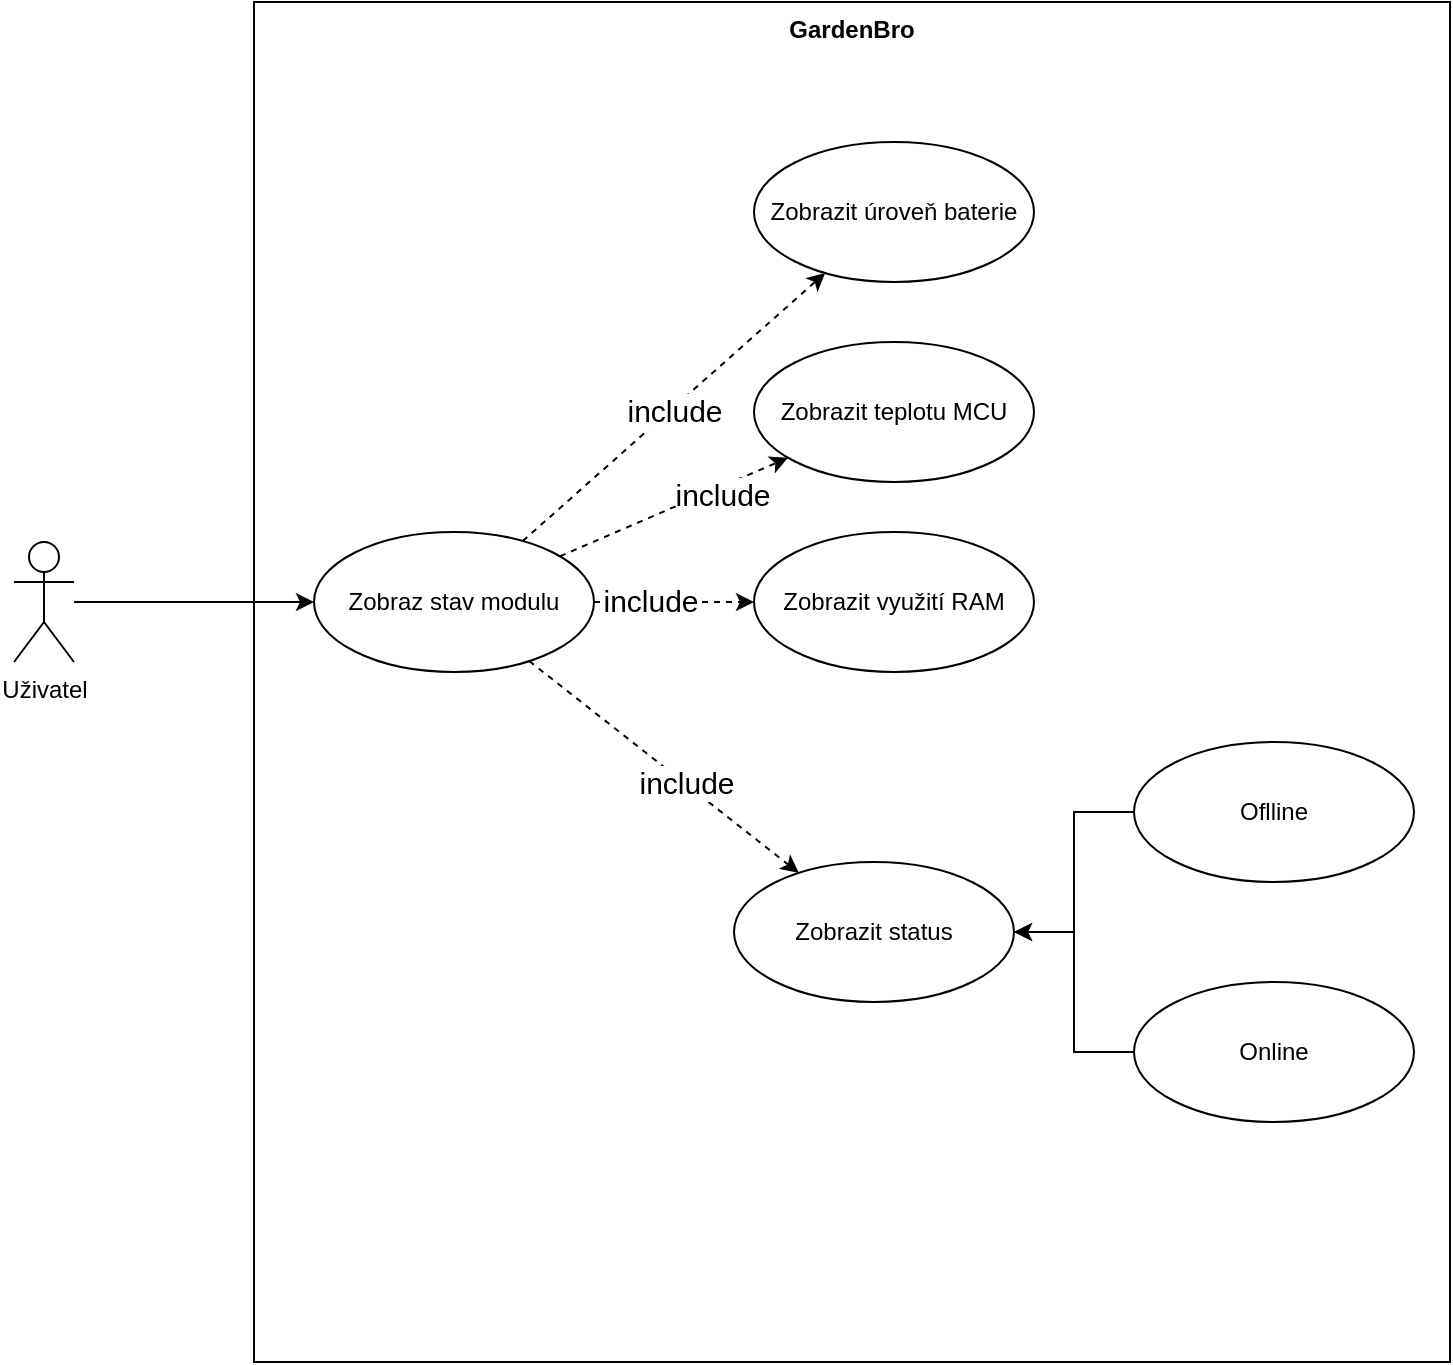 <mxfile version="24.7.17">
  <diagram name="Page-1" id="bgxP59SW5agiYvhQGDnE">
    <mxGraphModel dx="2074" dy="1204" grid="1" gridSize="10" guides="1" tooltips="1" connect="1" arrows="1" fold="1" page="1" pageScale="1" pageWidth="1654" pageHeight="2336" math="0" shadow="0">
      <root>
        <mxCell id="0" />
        <mxCell id="1" parent="0" />
        <mxCell id="51v1ExtPugpd9VBlAxx2-1" value="GardenBro" style="shape=rect;html=1;verticalAlign=top;fontStyle=1;whiteSpace=wrap;align=center;" vertex="1" parent="1">
          <mxGeometry x="490" y="250" width="598" height="680" as="geometry" />
        </mxCell>
        <mxCell id="51v1ExtPugpd9VBlAxx2-4" style="edgeStyle=orthogonalEdgeStyle;rounded=0;orthogonalLoop=1;jettySize=auto;html=1;" edge="1" parent="1" source="51v1ExtPugpd9VBlAxx2-2" target="51v1ExtPugpd9VBlAxx2-3">
          <mxGeometry relative="1" as="geometry" />
        </mxCell>
        <mxCell id="51v1ExtPugpd9VBlAxx2-2" value="Uživatel" style="shape=umlActor;html=1;verticalLabelPosition=bottom;verticalAlign=top;align=center;" vertex="1" parent="1">
          <mxGeometry x="370" y="520" width="30" height="60" as="geometry" />
        </mxCell>
        <mxCell id="51v1ExtPugpd9VBlAxx2-15" style="rounded=0;orthogonalLoop=1;jettySize=auto;html=1;dashed=1;" edge="1" parent="1" source="51v1ExtPugpd9VBlAxx2-3" target="51v1ExtPugpd9VBlAxx2-8">
          <mxGeometry relative="1" as="geometry" />
        </mxCell>
        <mxCell id="51v1ExtPugpd9VBlAxx2-22" value="include" style="edgeLabel;html=1;align=center;verticalAlign=middle;resizable=0;points=[];fontSize=15;" vertex="1" connectable="0" parent="51v1ExtPugpd9VBlAxx2-15">
          <mxGeometry x="0.155" y="1" relative="1" as="geometry">
            <mxPoint as="offset" />
          </mxGeometry>
        </mxCell>
        <mxCell id="51v1ExtPugpd9VBlAxx2-16" style="edgeStyle=orthogonalEdgeStyle;rounded=0;orthogonalLoop=1;jettySize=auto;html=1;dashed=1;" edge="1" parent="1" source="51v1ExtPugpd9VBlAxx2-3" target="51v1ExtPugpd9VBlAxx2-7">
          <mxGeometry relative="1" as="geometry" />
        </mxCell>
        <mxCell id="51v1ExtPugpd9VBlAxx2-21" value="include" style="edgeLabel;html=1;align=center;verticalAlign=middle;resizable=0;points=[];fontSize=15;" vertex="1" connectable="0" parent="51v1ExtPugpd9VBlAxx2-16">
          <mxGeometry x="-0.3" y="1" relative="1" as="geometry">
            <mxPoint as="offset" />
          </mxGeometry>
        </mxCell>
        <mxCell id="51v1ExtPugpd9VBlAxx2-17" style="rounded=0;orthogonalLoop=1;jettySize=auto;html=1;dashed=1;" edge="1" parent="1" source="51v1ExtPugpd9VBlAxx2-3" target="51v1ExtPugpd9VBlAxx2-6">
          <mxGeometry relative="1" as="geometry" />
        </mxCell>
        <mxCell id="51v1ExtPugpd9VBlAxx2-20" value="include" style="edgeLabel;html=1;align=center;verticalAlign=middle;resizable=0;points=[];fontSize=15;" vertex="1" connectable="0" parent="51v1ExtPugpd9VBlAxx2-17">
          <mxGeometry x="0.401" y="-3" relative="1" as="geometry">
            <mxPoint as="offset" />
          </mxGeometry>
        </mxCell>
        <mxCell id="51v1ExtPugpd9VBlAxx2-18" style="rounded=0;orthogonalLoop=1;jettySize=auto;html=1;dashed=1;" edge="1" parent="1" source="51v1ExtPugpd9VBlAxx2-3" target="51v1ExtPugpd9VBlAxx2-5">
          <mxGeometry relative="1" as="geometry" />
        </mxCell>
        <mxCell id="51v1ExtPugpd9VBlAxx2-19" value="include" style="edgeLabel;html=1;align=center;verticalAlign=middle;resizable=0;points=[];fontSize=15;" vertex="1" connectable="0" parent="51v1ExtPugpd9VBlAxx2-18">
          <mxGeometry x="-0.009" y="-1" relative="1" as="geometry">
            <mxPoint as="offset" />
          </mxGeometry>
        </mxCell>
        <mxCell id="51v1ExtPugpd9VBlAxx2-3" value="Zobraz stav modulu" style="ellipse;whiteSpace=wrap;html=1;" vertex="1" parent="1">
          <mxGeometry x="520" y="515" width="140" height="70" as="geometry" />
        </mxCell>
        <mxCell id="51v1ExtPugpd9VBlAxx2-5" value="Zobrazit úroveň baterie&lt;span style=&quot;color: rgba(0, 0, 0, 0); font-family: monospace; font-size: 0px; text-align: start; text-wrap: nowrap;&quot;&gt;%3CmxGraphModel%3E%3Croot%3E%3CmxCell%20id%3D%220%22%2F%3E%3CmxCell%20id%3D%221%22%20parent%3D%220%22%2F%3E%3CmxCell%20id%3D%222%22%20value%3D%22Zobraz%20stav%20modulu%22%20style%3D%22ellipse%3BwhiteSpace%3Dwrap%3Bhtml%3D1%3B%22%20vertex%3D%221%22%20parent%3D%221%22%3E%3CmxGeometry%20x%3D%22550%22%20y%3D%22515%22%20width%3D%22140%22%20height%3D%2270%22%20as%3D%22geometry%22%2F%3E%3C%2FmxCell%3E%3C%2Froot%3E%3C%2FmxGraphModel%3E&lt;/span&gt;" style="ellipse;whiteSpace=wrap;html=1;" vertex="1" parent="1">
          <mxGeometry x="740" y="320" width="140" height="70" as="geometry" />
        </mxCell>
        <mxCell id="51v1ExtPugpd9VBlAxx2-6" value="Zobrazit teplotu MCU&lt;span style=&quot;color: rgba(0, 0, 0, 0); font-family: monospace; font-size: 0px; text-align: start; text-wrap: nowrap;&quot;&gt;%3CmxGraphModel%3E%3Croot%3E%3CmxCell%20id%3D%220%22%2F%3E%3CmxCell%20id%3D%221%22%20parent%3D%220%22%2F%3E%3CmxCell%20id%3D%222%22%20value%3D%22Zobrazit%20%C3%BArove%C5%88%20baterie%26lt%3Bspan%20style%3D%26quot%3Bcolor%3A%20rgba(0%2C%200%2C%200%2C%200)%3B%20font-family%3A%20monospace%3B%20font-size%3A%200px%3B%20text-align%3A%20start%3B%20text-wrap%3A%20nowrap%3B%26quot%3B%26gt%3B%253CmxGraphModel%253E%253Croot%253E%253CmxCell%2520id%253D%25220%2522%252F%253E%253CmxCell%2520id%253D%25221%2522%2520parent%253D%25220%2522%252F%253E%253CmxCell%2520id%253D%25222%2522%2520value%253D%2522Zobraz%2520stav%2520modulu%2522%2520style%253D%2522ellipse%253BwhiteSpace%253Dwrap%253Bhtml%253D1%253B%2522%2520vertex%253D%25221%2522%2520parent%253D%25221%2522%253E%253CmxGeometry%2520x%253D%2522550%2522%2520y%253D%2522515%2522%2520width%253D%2522140%2522%2520height%253D%252270%2522%2520as%253D%2522geometry%2522%252F%253E%253C%252FmxCell%253E%253C%252Froot%253E%253C%252FmxGraphModel%253E%26lt%3B%2Fspan%26gt%3B%22%20style%3D%22ellipse%3BwhiteSpace%3Dwrap%3Bhtml%3D1%3B%22%20vertex%3D%221%22%20parent%3D%221%22%3E%3CmxGeometry%20x%3D%22757%22%20y%3D%22380%22%20width%3D%22140%22%20height%3D%2270%22%20as%3D%22geometry%22%2F%3E%3C%2FmxCell%3E%3C%2Froot%3E%3C%2FmxGraphModel%3E&lt;/span&gt;&lt;span style=&quot;color: rgba(0, 0, 0, 0); font-family: monospace; font-size: 0px; text-align: start; text-wrap: nowrap;&quot;&gt;%3CmxGraphModel%3E%3Croot%3E%3CmxCell%20id%3D%220%22%2F%3E%3CmxCell%20id%3D%221%22%20parent%3D%220%22%2F%3E%3CmxCell%20id%3D%222%22%20value%3D%22Zobraz%20stav%20modulu%22%20style%3D%22ellipse%3BwhiteSpace%3Dwrap%3Bhtml%3D1%3B%22%20vertex%3D%221%22%20parent%3D%221%22%3E%3CmxGeometry%20x%3D%22550%22%20y%3D%22515%22%20width%3D%22140%22%20height%3D%2270%22%20as%3D%22geometry%22%2F%3E%3C%2FmxCell%3E%3C%2Froot%3E%3C%2FmxGraphModel%3E&lt;/span&gt;" style="ellipse;whiteSpace=wrap;html=1;" vertex="1" parent="1">
          <mxGeometry x="740" y="420" width="140" height="70" as="geometry" />
        </mxCell>
        <mxCell id="51v1ExtPugpd9VBlAxx2-7" value="Zobrazit využití RAM&lt;span style=&quot;color: rgba(0, 0, 0, 0); font-family: monospace; font-size: 0px; text-align: start; text-wrap: nowrap;&quot;&gt;%3CmxGraphModel%3E%3Croot%3E%3CmxCell%20id%3D%220%22%2F%3E%3CmxCell%20id%3D%221%22%20parent%3D%220%22%2F%3E%3CmxCell%20id%3D%222%22%20value%3D%22Zobrazit%20%C3%BArove%C5%88%20baterie%26lt%3Bspan%20style%3D%26quot%3Bcolor%3A%20rgba(0%2C%200%2C%200%2C%200)%3B%20font-family%3A%20monospace%3B%20font-size%3A%200px%3B%20text-align%3A%20start%3B%20text-wrap%3A%20nowrap%3B%26quot%3B%26gt%3B%253CmxGraphModel%253E%253Croot%253E%253CmxCell%2520id%253D%25220%2522%252F%253E%253CmxCell%2520id%253D%25221%2522%2520parent%253D%25220%2522%252F%253E%253CmxCell%2520id%253D%25222%2522%2520value%253D%2522Zobraz%2520stav%2520modulu%2522%2520style%253D%2522ellipse%253BwhiteSpace%253Dwrap%253Bhtml%253D1%253B%2522%2520vertex%253D%25221%2522%2520parent%253D%25221%2522%253E%253CmxGeometry%2520x%253D%2522550%2522%2520y%253D%2522515%2522%2520width%253D%2522140%2522%2520height%253D%252270%2522%2520as%253D%2522geometry%2522%252F%253E%253C%252FmxCell%253E%253C%252Froot%253E%253C%252FmxGraphModel%253E%26lt%3B%2Fspan%26gt%3B%22%20style%3D%22ellipse%3BwhiteSpace%3Dwrap%3Bhtml%3D1%3B%22%20vertex%3D%221%22%20parent%3D%221%22%3E%3CmxGeometry%20x%3D%22757%22%20y%3D%22380%22%20width%3D%22140%22%20height%3D%2270%22%20as%3D%22geometry%22%2F%3E%3C%2FmxCell%3E%3C%2Froot%3E%3C%2FmxGraphModel%3E&lt;/span&gt;&lt;span style=&quot;color: rgba(0, 0, 0, 0); font-family: monospace; font-size: 0px; text-align: start; text-wrap: nowrap;&quot;&gt;%3CmxGraphModel%3E%3Croot%3E%3CmxCell%20id%3D%220%22%2F%3E%3CmxCell%20id%3D%221%22%20parent%3D%220%22%2F%3E%3CmxCell%20id%3D%222%22%20value%3D%22Zobraz%20stav%20modulu%22%20style%3D%22ellipse%3BwhiteSpace%3Dwrap%3Bhtml%3D1%3B%22%20vertex%3D%221%22%20parent%3D%221%22%3E%3CmxGeometry%20x%3D%22550%22%20y%3D%22515%22%20width%3D%22140%22%20height%3D%2270%22%20as%3D%22geometry%22%2F%3E%3C%2FmxCell%3E%3C%2Froot%3E%3C%2FmxGraphModel%3&lt;/span&gt;" style="ellipse;whiteSpace=wrap;html=1;" vertex="1" parent="1">
          <mxGeometry x="740" y="515" width="140" height="70" as="geometry" />
        </mxCell>
        <mxCell id="51v1ExtPugpd9VBlAxx2-8" value="Zobrazit status" style="ellipse;whiteSpace=wrap;html=1;" vertex="1" parent="1">
          <mxGeometry x="730" y="680" width="140" height="70" as="geometry" />
        </mxCell>
        <mxCell id="51v1ExtPugpd9VBlAxx2-11" style="edgeStyle=orthogonalEdgeStyle;rounded=0;orthogonalLoop=1;jettySize=auto;html=1;" edge="1" parent="1" source="51v1ExtPugpd9VBlAxx2-9" target="51v1ExtPugpd9VBlAxx2-8">
          <mxGeometry relative="1" as="geometry" />
        </mxCell>
        <mxCell id="51v1ExtPugpd9VBlAxx2-9" value="Oflline" style="ellipse;whiteSpace=wrap;html=1;" vertex="1" parent="1">
          <mxGeometry x="930" y="620" width="140" height="70" as="geometry" />
        </mxCell>
        <mxCell id="51v1ExtPugpd9VBlAxx2-12" style="edgeStyle=orthogonalEdgeStyle;rounded=0;orthogonalLoop=1;jettySize=auto;html=1;" edge="1" parent="1" source="51v1ExtPugpd9VBlAxx2-10" target="51v1ExtPugpd9VBlAxx2-8">
          <mxGeometry relative="1" as="geometry" />
        </mxCell>
        <mxCell id="51v1ExtPugpd9VBlAxx2-10" value="Online" style="ellipse;whiteSpace=wrap;html=1;" vertex="1" parent="1">
          <mxGeometry x="930" y="740" width="140" height="70" as="geometry" />
        </mxCell>
      </root>
    </mxGraphModel>
  </diagram>
</mxfile>
